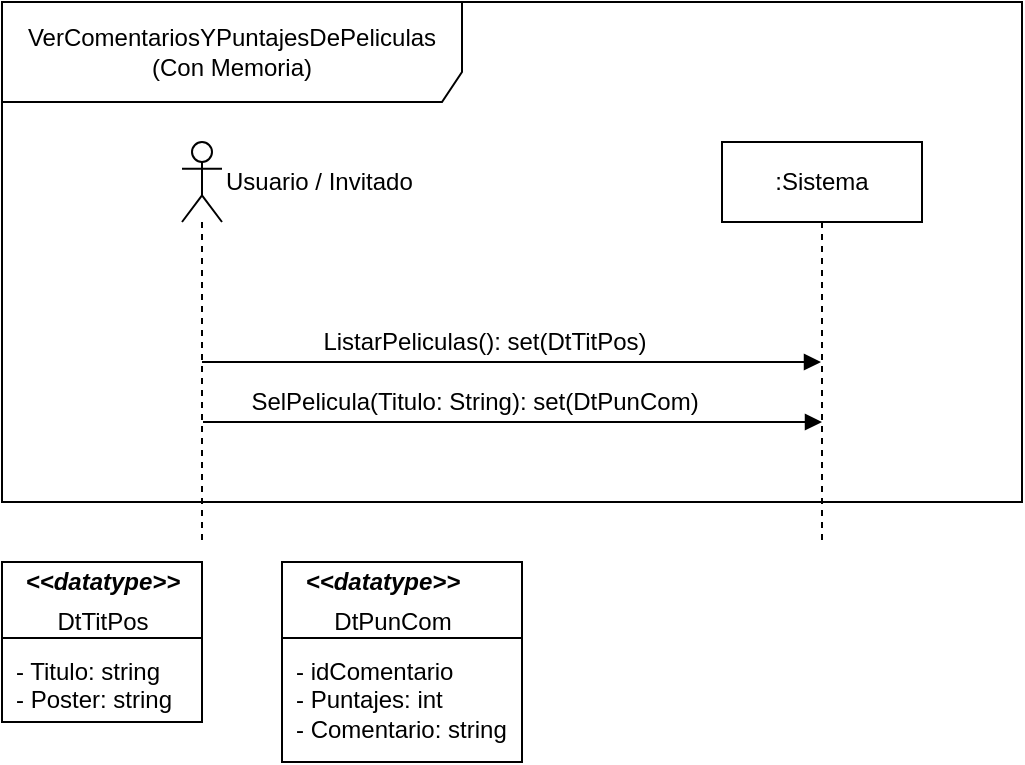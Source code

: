 <mxfile version="10.6.6" type="github"><diagram id="sbrfV697jiLL_DkYGpGi" name="Page-1"><mxGraphModel dx="840" dy="484" grid="1" gridSize="10" guides="1" tooltips="1" connect="1" arrows="1" fold="1" page="1" pageScale="1" pageWidth="827" pageHeight="1169" math="0" shadow="0"><root><mxCell id="0"/><mxCell id="1" parent="0"/><mxCell id="4XaCgADn10xulpZ19k2p-1" value="VerComentariosYPuntajesDePeliculas&lt;br&gt;(Con Memoria)&lt;br&gt;" style="shape=umlFrame;whiteSpace=wrap;html=1;width=230;height=50;" parent="1" vertex="1"><mxGeometry x="10" y="10" width="510" height="250" as="geometry"/></mxCell><mxCell id="4XaCgADn10xulpZ19k2p-2" value="" style="shape=umlLifeline;participant=umlActor;perimeter=lifelinePerimeter;whiteSpace=wrap;html=1;container=1;collapsible=0;recursiveResize=0;verticalAlign=top;spacingTop=36;labelBackgroundColor=#ffffff;outlineConnect=0;size=40;" parent="1" vertex="1"><mxGeometry x="100" y="80" width="20" height="200" as="geometry"/></mxCell><mxCell id="4XaCgADn10xulpZ19k2p-3" value=":Sistema" style="shape=umlLifeline;perimeter=lifelinePerimeter;whiteSpace=wrap;html=1;container=1;collapsible=0;recursiveResize=0;outlineConnect=0;" parent="1" vertex="1"><mxGeometry x="370" y="80" width="100" height="200" as="geometry"/></mxCell><mxCell id="4XaCgADn10xulpZ19k2p-4" value="" style="html=1;verticalAlign=bottom;endArrow=block;" parent="1" source="4XaCgADn10xulpZ19k2p-2" target="4XaCgADn10xulpZ19k2p-3" edge="1"><mxGeometry width="80" relative="1" as="geometry"><mxPoint x="110" y="260" as="sourcePoint"/><mxPoint x="190" y="260" as="targetPoint"/><Array as="points"><mxPoint x="270" y="190"/></Array></mxGeometry></mxCell><mxCell id="4XaCgADn10xulpZ19k2p-5" value="ListarPeliculas(): set(DtTitPos)" style="text;html=1;resizable=0;points=[];align=center;verticalAlign=middle;labelBackgroundColor=#ffffff;" parent="4XaCgADn10xulpZ19k2p-4" vertex="1" connectable="0"><mxGeometry x="-0.166" y="3" relative="1" as="geometry"><mxPoint x="11.5" y="-7" as="offset"/></mxGeometry></mxCell><mxCell id="4XaCgADn10xulpZ19k2p-9" value="" style="html=1;verticalAlign=bottom;endArrow=block;" parent="1" edge="1"><mxGeometry width="80" relative="1" as="geometry"><mxPoint x="110.5" y="220" as="sourcePoint"/><mxPoint x="420" y="220" as="targetPoint"/></mxGeometry></mxCell><mxCell id="4XaCgADn10xulpZ19k2p-10" value="SelPelicula(Titulo: String): set(DtPunCom)" style="text;html=1;resizable=0;points=[];align=center;verticalAlign=middle;labelBackgroundColor=#ffffff;" parent="4XaCgADn10xulpZ19k2p-9" vertex="1" connectable="0"><mxGeometry x="-0.166" y="3" relative="1" as="geometry"><mxPoint x="6" y="-7" as="offset"/></mxGeometry></mxCell><mxCell id="4XaCgADn10xulpZ19k2p-12" value="Usuario / Invitado" style="text;html=1;resizable=0;points=[];autosize=1;align=left;verticalAlign=top;spacingTop=-4;" parent="1" vertex="1"><mxGeometry x="120" y="90" width="110" height="20" as="geometry"/></mxCell><mxCell id="4XaCgADn10xulpZ19k2p-13" value="" style="shape=internalStorage;whiteSpace=wrap;html=1;backgroundOutline=1;dx=0;dy=38;" parent="1" vertex="1"><mxGeometry x="10" y="290" width="100" height="80" as="geometry"/></mxCell><mxCell id="4XaCgADn10xulpZ19k2p-14" value="&lt;i&gt;&lt;b&gt;&amp;lt;&amp;lt;datatype&amp;gt;&amp;gt;&lt;/b&gt;&lt;/i&gt;" style="text;html=1;resizable=0;points=[];autosize=1;align=center;verticalAlign=top;spacingTop=-4;" parent="1" vertex="1"><mxGeometry x="15" y="290" width="90" height="20" as="geometry"/></mxCell><mxCell id="4XaCgADn10xulpZ19k2p-15" value="DtTitPos" style="text;html=1;resizable=0;points=[];autosize=1;align=center;verticalAlign=top;spacingTop=-4;" parent="1" vertex="1"><mxGeometry x="30" y="310" width="60" height="20" as="geometry"/></mxCell><mxCell id="4XaCgADn10xulpZ19k2p-16" value="- Titulo: string&lt;br&gt;- Poster: string&lt;br&gt;" style="text;html=1;resizable=0;points=[];autosize=1;align=left;verticalAlign=top;spacingTop=-4;" parent="1" vertex="1"><mxGeometry x="15" y="335" width="90" height="30" as="geometry"/></mxCell><mxCell id="KT-sklT4m6zH1oBGEeiI-1" value="" style="shape=internalStorage;whiteSpace=wrap;html=1;backgroundOutline=1;dx=0;dy=38;" vertex="1" parent="1"><mxGeometry x="150" y="290" width="120" height="100" as="geometry"/></mxCell><mxCell id="KT-sklT4m6zH1oBGEeiI-2" value="&lt;i&gt;&lt;b&gt;&amp;lt;&amp;lt;datatype&amp;gt;&amp;gt;&lt;/b&gt;&lt;/i&gt;" style="text;html=1;resizable=0;points=[];autosize=1;align=center;verticalAlign=top;spacingTop=-4;" vertex="1" parent="1"><mxGeometry x="155" y="290" width="90" height="20" as="geometry"/></mxCell><mxCell id="KT-sklT4m6zH1oBGEeiI-3" value="DtPunCom" style="text;html=1;resizable=0;points=[];autosize=1;align=center;verticalAlign=top;spacingTop=-4;" vertex="1" parent="1"><mxGeometry x="170" y="310" width="70" height="20" as="geometry"/></mxCell><mxCell id="KT-sklT4m6zH1oBGEeiI-4" value="- idComentario&lt;br&gt;- Puntajes: int&lt;br&gt;- Comentario: string&lt;br&gt;" style="text;html=1;resizable=0;points=[];autosize=1;align=left;verticalAlign=top;spacingTop=-4;" vertex="1" parent="1"><mxGeometry x="155" y="335" width="120" height="40" as="geometry"/></mxCell></root></mxGraphModel></diagram></mxfile>